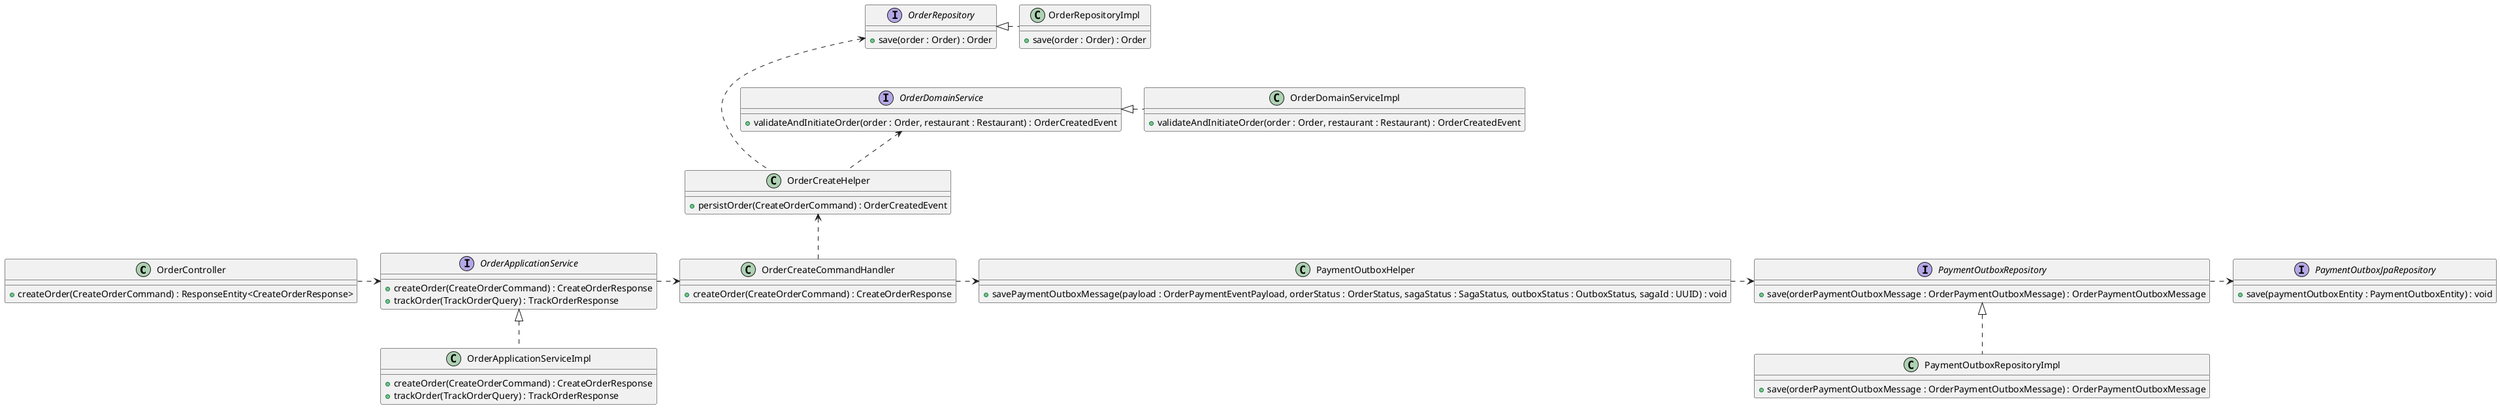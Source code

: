 @startuml
class OrderController {
    +createOrder(CreateOrderCommand) : ResponseEntity<CreateOrderResponse>
}

interface OrderApplicationService {
    +createOrder(CreateOrderCommand) : CreateOrderResponse
    +trackOrder(TrackOrderQuery) : TrackOrderResponse
}
class OrderApplicationServiceImpl implements OrderApplicationService {
    +createOrder(CreateOrderCommand) : CreateOrderResponse
    +trackOrder(TrackOrderQuery) : TrackOrderResponse
}

class OrderCreateCommandHandler {
    +createOrder(CreateOrderCommand) : CreateOrderResponse
}

class OrderCreateHelper {
    +persistOrder(CreateOrderCommand) : OrderCreatedEvent
}
interface OrderDomainService {
    + validateAndInitiateOrder(order : Order, restaurant : Restaurant) : OrderCreatedEvent
}
class OrderDomainServiceImpl {
    + validateAndInitiateOrder(order : Order, restaurant : Restaurant) : OrderCreatedEvent
}
interface OrderRepository {
    +save(order : Order) : Order
}
class OrderRepositoryImpl{
    +save(order : Order) : Order
}

class PaymentOutboxHelper {
    +savePaymentOutboxMessage(payload : OrderPaymentEventPayload, orderStatus : OrderStatus, sagaStatus : SagaStatus, outboxStatus : OutboxStatus, sagaId : UUID) : void
}

interface PaymentOutboxRepository {
    +save(orderPaymentOutboxMessage : OrderPaymentOutboxMessage) : OrderPaymentOutboxMessage
}
class PaymentOutboxRepositoryImpl implements PaymentOutboxRepository {
    +save(orderPaymentOutboxMessage : OrderPaymentOutboxMessage) : OrderPaymentOutboxMessage
}

interface PaymentOutboxJpaRepository {
    +save(paymentOutboxEntity : PaymentOutboxEntity) : void
}

OrderController .r.> OrderApplicationService
OrderApplicationService .r.> OrderCreateCommandHandler
OrderCreateCommandHandler .r.> PaymentOutboxHelper
PaymentOutboxHelper .r.> PaymentOutboxRepository
PaymentOutboxRepository .r.> PaymentOutboxJpaRepository

OrderDomainService <|.r. OrderDomainServiceImpl
OrderRepository <|.r. OrderRepositoryImpl

OrderCreateCommandHandler .u.> OrderCreateHelper
OrderCreateHelper .u.> OrderDomainService
OrderCreateHelper .u.> OrderRepository
OrderDomainService .u[hidden]. OrderRepository
OrderDomainService .u[hidden]. OrderRepositoryImpl
OrderDomainServiceImpl .u[hidden]. OrderRepository
OrderDomainServiceImpl .u[hidden]. OrderRepositoryImpl


@enduml